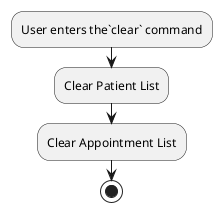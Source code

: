 @startuml

:User enters the`clear` command;

:Clear Patient List;

:Clear Appointment List;

stop

@enduml
